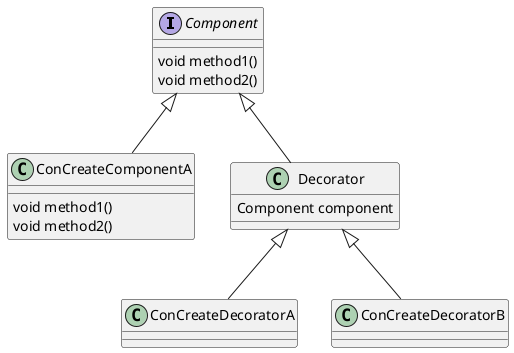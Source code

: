 @startuml

interface Component
class ConCreateComponentA
Component <|-- ConCreateComponentA

Abstract class Decorator
Component <|-- Decorator

class ConCreateDecoratorA
class ConCreateDecoratorB
Decorator <|-- ConCreateDecoratorA
Decorator <|-- ConCreateDecoratorB


interface Component{
  void method1()
  void method2()
}

class ConCreateComponentA{
   void method1()
   void method2()
}

class Decorator{
    Component component
}




@enduml